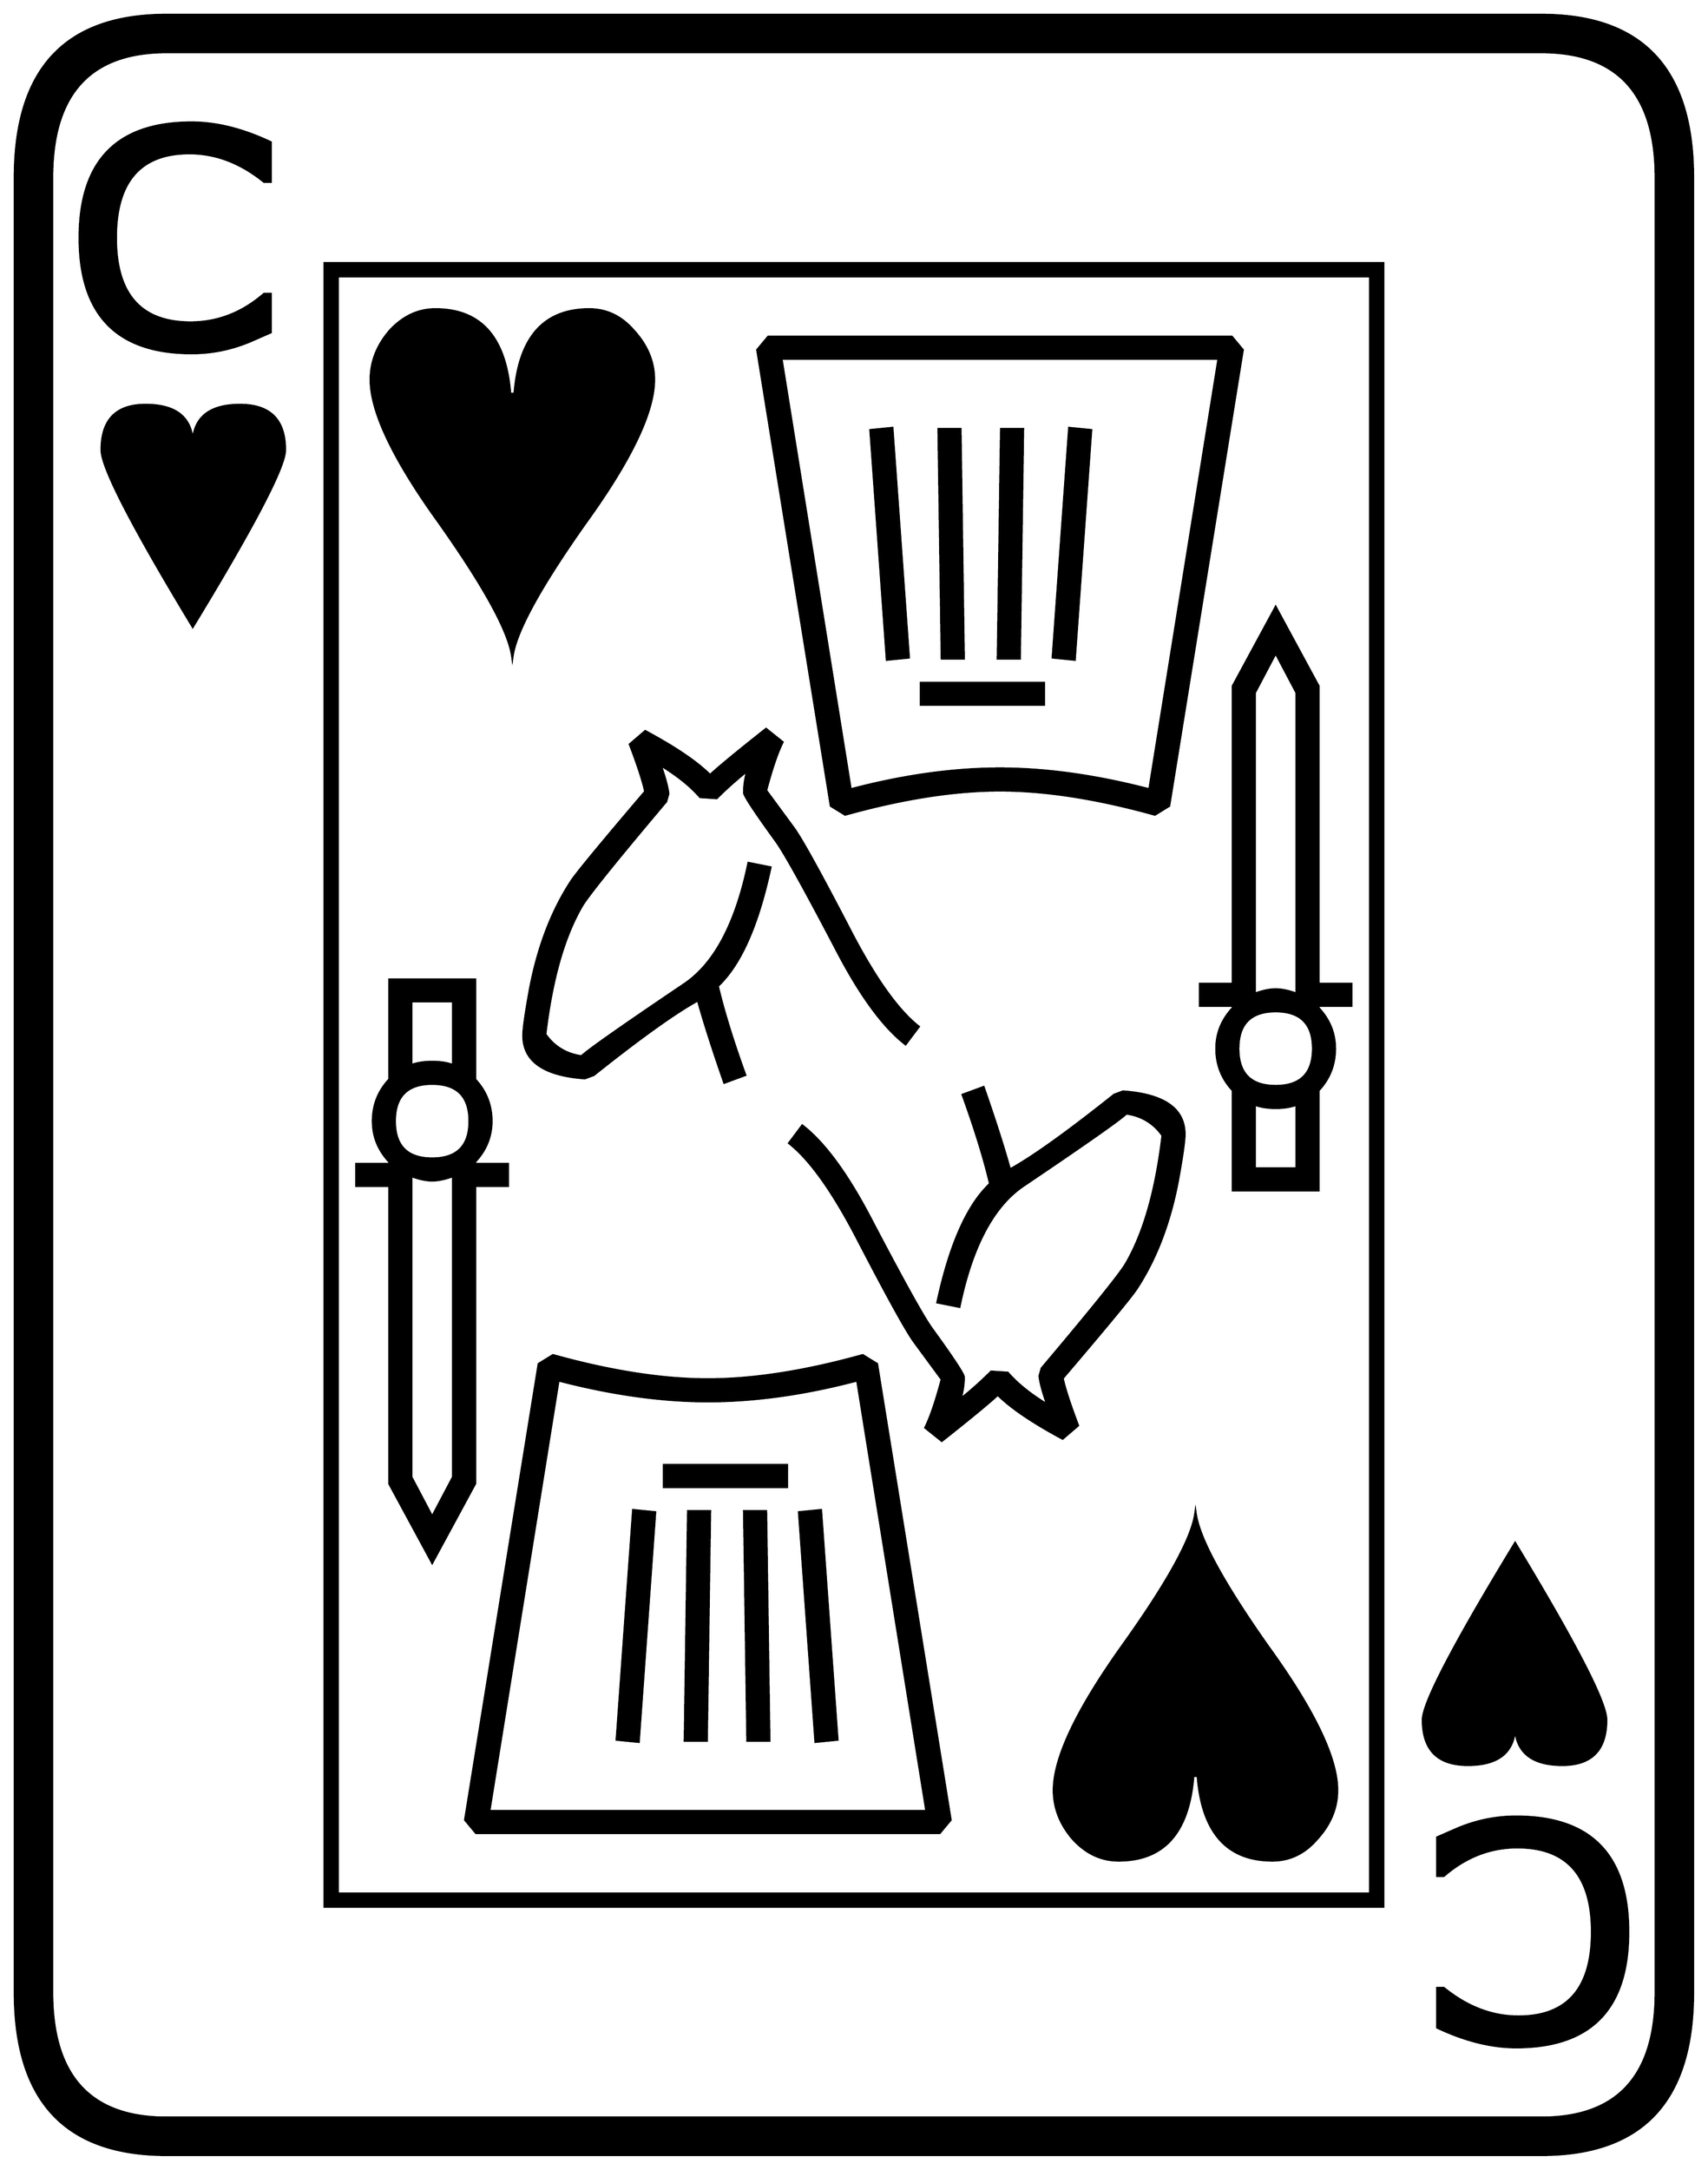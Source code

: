 


\begin{tikzpicture}[y=0.80pt, x=0.80pt, yscale=-1.0, xscale=1.0, inner sep=0pt, outer sep=0pt]
\begin{scope}[shift={(100.0,1706.0)},nonzero rule]
  \path[draw=.,fill=.,line width=1.600pt] (1578.0,244.0) .. controls
    (1578.0,342.667) and (1532.0,392.0) .. (1440.0,392.0) --
    (188.0,392.0) .. controls (96.0,392.0) and (50.0,342.667) ..
    (50.0,244.0) -- (50.0,-1408.0) .. controls (50.0,-1506.667)
    and (96.0,-1556.0) .. (188.0,-1556.0) -- (1440.0,-1556.0) ..
    controls (1532.0,-1556.0) and (1578.0,-1506.667) ..
    (1578.0,-1408.0) -- (1578.0,244.0) -- cycle(1544.0,244.0) --
    (1544.0,-1408.0) .. controls (1544.0,-1484.0) and
    (1509.333,-1522.0) .. (1440.0,-1522.0) -- (188.0,-1522.0) ..
    controls (118.667,-1522.0) and (84.0,-1484.0) ..
    (84.0,-1408.0) -- (84.0,244.0) .. controls (84.0,320.0) and
    (118.667,358.0) .. (188.0,358.0) -- (1440.0,358.0) .. controls
    (1509.333,358.0) and (1544.0,320.0) .. (1544.0,244.0) --
    cycle(283.0,-1267.0) -- (267.0,-1260.0) .. controls
    (249.0,-1252.0) and (230.333,-1248.0) .. (211.0,-1248.0) ..
    controls (143.0,-1248.0) and (109.0,-1283.0) ..
    (109.0,-1353.0) .. controls (109.0,-1423.0) and
    (143.0,-1458.0) .. (211.0,-1458.0) .. controls
    (233.667,-1458.0) and (257.667,-1452.0) .. (283.0,-1440.0) --
    (283.0,-1404.0) -- (277.0,-1404.0) .. controls
    (255.667,-1421.333) and (233.0,-1430.0) .. (209.0,-1430.0) ..
    controls (164.333,-1430.0) and (142.0,-1404.333) ..
    (142.0,-1353.0) .. controls (142.0,-1301.667) and
    (164.667,-1276.0) .. (210.0,-1276.0) .. controls
    (234.667,-1276.0) and (257.0,-1284.667) .. (277.0,-1302.0) --
    (283.0,-1302.0) -- (283.0,-1267.0) -- cycle(1499.0,-4.0) ..
    controls (1499.0,23.333) and (1485.667,37.0) .. (1459.0,37.0) ..
    controls (1430.333,37.0) and (1416.0,24.667) .. (1416.0,0.0) ..
    controls (1416.0,24.667) and (1401.667,37.0) .. (1373.0,37.0) ..
    controls (1345.667,37.0) and (1332.0,23.333) .. (1332.0,-4.0) ..
    controls (1332.0,-19.333) and (1360.0,-73.0) ..
    (1416.0,-165.0) .. controls (1471.333,-73.667) and
    (1499.0,-20.0) .. (1499.0,-4.0) -- cycle(1296.0,166.0) --
    (332.0,166.0) -- (332.0,-1330.0) -- (1296.0,-1330.0) --
    (1296.0,166.0) -- cycle(296.0,-1160.0) .. controls
    (296.0,-1144.667) and (268.0,-1091.0) .. (212.0,-999.0) ..
    controls (156.667,-1090.333) and (129.0,-1144.0) ..
    (129.0,-1160.0) .. controls (129.0,-1187.333) and
    (142.333,-1201.0) .. (169.0,-1201.0) .. controls
    (197.667,-1201.0) and (212.0,-1188.667) .. (212.0,-1164.0) ..
    controls (212.0,-1188.667) and (226.333,-1201.0) ..
    (255.0,-1201.0) .. controls (282.333,-1201.0) and
    (296.0,-1187.333) .. (296.0,-1160.0) -- cycle(1519.0,189.0) ..
    controls (1519.0,259.0) and (1485.0,294.0) .. (1417.0,294.0)
    .. controls (1394.333,294.0) and (1370.333,288.0) ..
    (1345.0,276.0) -- (1345.0,240.0) -- (1351.0,240.0) ..
    controls (1372.333,257.333) and (1395.0,266.0) .. (1419.0,266.0)
    .. controls (1463.667,266.0) and (1486.0,240.333) ..
    (1486.0,189.0) .. controls (1486.0,137.667) and (1463.333,112.0)
    .. (1418.0,112.0) .. controls (1393.333,112.0) and
    (1371.0,120.667) .. (1351.0,138.0) -- (1345.0,138.0) --
    (1345.0,103.0) -- (1361.0,96.0) .. controls (1379.0,88.0)
    and (1397.667,84.0) .. (1417.0,84.0) .. controls (1485.0,84.0)
    and (1519.0,119.0) .. (1519.0,189.0) -- cycle(1284.0,154.0)
    -- (1284.0,-1318.0) -- (344.0,-1318.0) -- (344.0,154.0) --
    (1284.0,154.0) -- cycle(1168.0,-1251.0) -- (1101.0,-836.0)
    -- (1088.0,-828.0) .. controls (1035.333,-842.667) and
    (988.333,-850.0) .. (947.0,-850.0) .. controls (905.667,-850.0)
    and (858.667,-842.667) .. (806.0,-828.0) -- (793.0,-836.0) --
    (726.0,-1251.0) -- (736.0,-1263.0) -- (1158.0,-1263.0) --
    (1168.0,-1251.0) -- cycle(1267.0,-654.0) -- (1237.0,-654.0)
    -- (1237.0,-652.0) .. controls (1247.0,-641.333) and
    (1252.0,-629.0) .. (1252.0,-615.0) .. controls
    (1252.0,-600.333) and (1247.0,-587.667) .. (1237.0,-577.0) --
    (1237.0,-486.0) -- (1159.0,-486.0) -- (1159.0,-577.0) ..
    controls (1149.0,-587.667) and (1144.0,-600.333) ..
    (1144.0,-615.0) .. controls (1144.0,-629.0) and
    (1149.0,-641.333) .. (1159.0,-652.0) -- (1159.0,-654.0) --
    (1129.0,-654.0) -- (1129.0,-674.0) -- (1159.0,-674.0) --
    (1159.0,-945.0) -- (1198.0,-1017.0) -- (1237.0,-945.0) --
    (1237.0,-674.0) -- (1267.0,-674.0) -- (1267.0,-654.0) --
    cycle(632.0,-1224.0) .. controls (632.0,-1194.667) and
    (611.333,-1151.333) .. (570.0,-1094.0) .. controls
    (528.0,-1034.667) and (505.667,-993.667) .. (503.0,-971.0) ..
    controls (500.333,-993.667) and (478.0,-1034.667) ..
    (436.0,-1094.0) .. controls (394.667,-1151.333) and
    (374.0,-1194.667) .. (374.0,-1224.0) .. controls
    (374.0,-1240.0) and (379.667,-1254.667) .. (391.0,-1268.0) ..
    controls (403.0,-1281.333) and (417.0,-1288.0) ..
    (433.0,-1288.0) .. controls (474.333,-1288.0) and
    (497.0,-1262.333) .. (501.0,-1211.0) -- (505.0,-1211.0) ..
    controls (509.0,-1262.333) and (531.667,-1288.0) ..
    (573.0,-1288.0) .. controls (589.0,-1288.0) and
    (602.667,-1281.333) .. (614.0,-1268.0) .. controls
    (626.0,-1254.667) and (632.0,-1240.0) .. (632.0,-1224.0) --
    cycle(873.0,-635.0) -- (861.0,-619.0) .. controls
    (840.333,-635.0) and (819.0,-664.333) .. (797.0,-707.0) ..
    controls (768.333,-761.667) and (750.333,-794.0) .. (743.0,-804.0)
    .. controls (723.667,-830.667) and (714.0,-845.333) ..
    (714.0,-848.0) .. controls (714.0,-854.667) and (715.0,-861.333)
    .. (717.0,-868.0) .. controls (707.0,-860.0) and
    (697.667,-851.667) .. (689.0,-843.0) -- (674.0,-844.0) ..
    controls (665.333,-854.0) and (653.333,-863.667) .. (638.0,-873.0)
    .. controls (642.0,-861.667) and (644.333,-853.0) ..
    (645.0,-847.0) -- (643.0,-840.0) .. controls (599.667,-788.667)
    and (574.333,-757.333) .. (567.0,-746.0) .. controls
    (550.333,-718.0) and (539.0,-678.667) .. (533.0,-628.0) ..
    controls (541.0,-616.667) and (552.0,-610.0) .. (566.0,-608.0)
    .. controls (571.333,-613.333) and (602.667,-635.333) ..
    (660.0,-674.0) .. controls (687.333,-692.667) and (706.667,-729.333)
    .. (718.0,-784.0) -- (738.0,-780.0) .. controls
    (726.667,-727.333) and (710.667,-691.333) .. (690.0,-672.0) ..
    controls (695.333,-649.333) and (703.667,-622.333) .. (715.0,-591.0)
    -- (696.0,-584.0) .. controls (685.333,-614.667) and
    (677.333,-639.667) .. (672.0,-659.0) .. controls (651.333,-647.667)
    and (619.667,-625.0) .. (577.0,-591.0) -- (569.0,-588.0) ..
    controls (531.667,-590.667) and (513.0,-603.667) .. (513.0,-627.0)
    .. controls (513.0,-633.0) and (515.0,-647.0) ..
    (519.0,-669.0) .. controls (526.333,-707.667) and (539.0,-740.667)
    .. (557.0,-768.0) .. controls (563.0,-776.667) and
    (585.333,-803.667) .. (624.0,-849.0) .. controls (622.0,-858.333)
    and (617.333,-872.667) .. (610.0,-892.0) -- (624.0,-904.0) ..
    controls (651.333,-889.333) and (671.0,-876.0) .. (683.0,-864.0)
    .. controls (691.667,-872.0) and (708.667,-886.0) ..
    (734.0,-906.0) -- (749.0,-894.0) .. controls (744.333,-884.667)
    and (739.333,-870.0) .. (734.0,-850.0) .. controls
    (734.0,-850.0) and (742.333,-838.667) .. (759.0,-816.0) ..
    controls (766.333,-806.0) and (784.0,-774.0) .. (812.0,-720.0)
    .. controls (834.0,-678.0) and (854.333,-649.667) ..
    (873.0,-635.0) -- cycle(1115.0,-537.0) .. controls
    (1115.0,-531.0) and (1113.0,-517.0) .. (1109.0,-495.0) ..
    controls (1101.667,-456.333) and (1089.0,-423.333) ..
    (1071.0,-396.0) .. controls (1065.0,-387.333) and
    (1042.667,-360.333) .. (1004.0,-315.0) .. controls
    (1006.0,-305.667) and (1010.667,-291.333) .. (1018.0,-272.0) --
    (1004.0,-260.0) .. controls (976.667,-274.667) and
    (957.0,-288.0) .. (945.0,-300.0) .. controls (936.333,-292.0)
    and (919.333,-278.0) .. (894.0,-258.0) -- (879.0,-270.0) ..
    controls (883.667,-279.333) and (888.667,-294.0) .. (894.0,-314.0)
    .. controls (894.0,-314.0) and (885.667,-325.333) ..
    (869.0,-348.0) .. controls (861.667,-358.0) and (844.0,-390.0)
    .. (816.0,-444.0) .. controls (794.0,-486.0) and
    (773.667,-514.333) .. (755.0,-529.0) -- (767.0,-545.0) ..
    controls (787.667,-529.0) and (809.0,-499.667) .. (831.0,-457.0)
    .. controls (859.667,-402.333) and (877.667,-370.0) ..
    (885.0,-360.0) .. controls (904.333,-333.333) and (914.0,-318.667)
    .. (914.0,-316.0) .. controls (914.0,-309.333) and
    (913.0,-302.667) .. (911.0,-296.0) .. controls (921.0,-304.0)
    and (930.333,-312.333) .. (939.0,-321.0) -- (954.0,-320.0) ..
    controls (962.667,-310.0) and (974.667,-300.333) .. (990.0,-291.0)
    .. controls (986.0,-302.333) and (983.667,-311.0) ..
    (983.0,-317.0) -- (985.0,-324.0) .. controls (1028.333,-375.333)
    and (1053.667,-406.667) .. (1061.0,-418.0) .. controls
    (1077.667,-446.0) and (1089.0,-485.333) .. (1095.0,-536.0) ..
    controls (1087.0,-547.333) and (1076.0,-554.0) ..
    (1062.0,-556.0) .. controls (1056.667,-550.667) and
    (1025.333,-528.667) .. (968.0,-490.0) .. controls (940.667,-471.333)
    and (921.333,-434.667) .. (910.0,-380.0) -- (890.0,-384.0) ..
    controls (901.333,-436.667) and (917.333,-472.667) .. (938.0,-492.0)
    .. controls (932.667,-514.667) and (924.333,-541.667) ..
    (913.0,-573.0) -- (932.0,-580.0) .. controls (942.667,-549.333)
    and (950.667,-524.333) .. (956.0,-505.0) .. controls
    (976.667,-516.333) and (1008.333,-539.0) .. (1051.0,-573.0) --
    (1059.0,-576.0) .. controls (1096.333,-573.333) and
    (1115.0,-560.333) .. (1115.0,-537.0) -- cycle(1254.0,60.0) ..
    controls (1254.0,76.0) and (1248.0,90.667) .. (1236.0,104.0)
    .. controls (1224.667,117.333) and (1211.0,124.0) ..
    (1195.0,124.0) .. controls (1153.667,124.0) and (1131.0,98.333)
    .. (1127.0,47.0) -- (1123.0,47.0) .. controls (1119.0,98.333)
    and (1096.333,124.0) .. (1055.0,124.0) .. controls
    (1039.0,124.0) and (1025.0,117.333) .. (1013.0,104.0) ..
    controls (1001.667,90.667) and (996.0,76.0) .. (996.0,60.0) ..
    controls (996.0,30.667) and (1016.667,-13.0) .. (1058.0,-71.0)
    .. controls (1100.0,-129.667) and (1122.333,-170.333) ..
    (1125.0,-193.0) .. controls (1127.667,-170.333) and
    (1149.667,-129.667) .. (1191.0,-71.0) .. controls (1233.0,-13.0)
    and (1254.0,30.667) .. (1254.0,60.0) -- cycle(499.0,-490.0) --
    (469.0,-490.0) -- (469.0,-219.0) -- (430.0,-147.0) --
    (391.0,-219.0) -- (391.0,-490.0) -- (361.0,-490.0) --
    (361.0,-510.0) -- (391.0,-510.0) -- (391.0,-512.0) ..
    controls (381.0,-522.667) and (376.0,-535.0) .. (376.0,-549.0)
    .. controls (376.0,-563.667) and (381.0,-576.333) ..
    (391.0,-587.0) -- (391.0,-678.0) -- (469.0,-678.0) --
    (469.0,-587.0) .. controls (479.0,-576.333) and (484.0,-563.667)
    .. (484.0,-549.0) .. controls (484.0,-535.0) and
    (479.0,-522.667) .. (469.0,-512.0) -- (469.0,-510.0) --
    (499.0,-510.0) -- (499.0,-490.0) -- cycle(902.0,87.0) --
    (892.0,99.0) -- (470.0,99.0) -- (460.0,87.0) --
    (527.0,-328.0) -- (540.0,-336.0) .. controls (592.667,-321.333)
    and (639.667,-314.0) .. (681.0,-314.0) .. controls
    (722.333,-314.0) and (769.333,-321.333) .. (822.0,-336.0) --
    (835.0,-328.0) -- (902.0,87.0) -- cycle(1217.0,-665.0) --
    (1217.0,-939.0) -- (1198.0,-975.0) -- (1179.0,-939.0) --
    (1179.0,-665.0) .. controls (1186.333,-667.667) and
    (1192.667,-669.0) .. (1198.0,-669.0) .. controls
    (1203.333,-669.0) and (1209.667,-667.667) .. (1217.0,-665.0) --
    cycle(1146.0,-1243.0) -- (748.0,-1243.0) -- (811.0,-851.0)
    .. controls (859.0,-863.667) and (904.333,-870.0) ..
    (947.0,-870.0) .. controls (989.0,-870.0) and
    (1034.333,-863.667) .. (1083.0,-851.0) -- (1146.0,-1243.0) --
    cycle(1232.0,-615.0) .. controls (1232.0,-637.667) and
    (1220.667,-649.0) .. (1198.0,-649.0) .. controls
    (1175.333,-649.0) and (1164.0,-637.667) .. (1164.0,-615.0) ..
    controls (1164.0,-592.333) and (1175.333,-581.0) ..
    (1198.0,-581.0) .. controls (1220.667,-581.0) and
    (1232.0,-592.333) .. (1232.0,-615.0) -- cycle(1217.0,-506.0)
    -- (1217.0,-564.0) .. controls (1211.667,-562.0) and
    (1205.333,-561.0) .. (1198.0,-561.0) .. controls
    (1190.667,-561.0) and (1184.333,-562.0) .. (1179.0,-564.0) --
    (1179.0,-506.0) -- (1217.0,-506.0) -- cycle(449.0,-600.0) --
    (449.0,-658.0) -- (411.0,-658.0) -- (411.0,-600.0) ..
    controls (416.333,-602.0) and (422.667,-603.0) .. (430.0,-603.0)
    .. controls (437.333,-603.0) and (443.667,-602.0) ..
    (449.0,-600.0) -- cycle(464.0,-549.0) .. controls
    (464.0,-571.667) and (452.667,-583.0) .. (430.0,-583.0) ..
    controls (407.333,-583.0) and (396.0,-571.667) .. (396.0,-549.0)
    .. controls (396.0,-526.333) and (407.333,-515.0) ..
    (430.0,-515.0) .. controls (452.667,-515.0) and (464.0,-526.333)
    .. (464.0,-549.0) -- cycle(880.0,79.0) -- (817.0,-313.0) ..
    controls (769.0,-300.333) and (723.667,-294.0) .. (681.0,-294.0)
    .. controls (639.0,-294.0) and (593.667,-300.333) ..
    (545.0,-313.0) -- (482.0,79.0) -- (880.0,79.0) --
    cycle(449.0,-225.0) -- (449.0,-499.0) .. controls
    (441.667,-496.333) and (435.333,-495.0) .. (430.0,-495.0) ..
    controls (424.667,-495.0) and (418.333,-496.333) .. (411.0,-499.0)
    -- (411.0,-225.0) -- (430.0,-189.0) -- (449.0,-225.0) --
    cycle(1030.0,-1178.0) -- (1015.0,-969.0) -- (995.0,-971.0)
    -- (1010.0,-1180.0) -- (1030.0,-1178.0) --
    cycle(968.0,-1179.0) -- (965.0,-970.0) -- (945.0,-970.0) --
    (948.0,-1179.0) -- (968.0,-1179.0) -- cycle(914.0,-970.0) --
    (894.0,-970.0) -- (891.0,-1179.0) -- (911.0,-1179.0) --
    (914.0,-970.0) -- cycle(864.0,-971.0) -- (844.0,-969.0) --
    (829.0,-1178.0) -- (849.0,-1180.0) -- (864.0,-971.0) --
    cycle(987.0,-928.0) -- (875.0,-928.0) -- (875.0,-948.0) --
    (987.0,-948.0) -- (987.0,-928.0) -- cycle(753.0,-216.0) --
    (641.0,-216.0) -- (641.0,-236.0) -- (753.0,-236.0) --
    (753.0,-216.0) -- cycle(799.0,14.0) -- (779.0,16.0) --
    (764.0,-193.0) -- (784.0,-195.0) -- (799.0,14.0) --
    cycle(737.0,15.0) -- (717.0,15.0) -- (714.0,-194.0) --
    (734.0,-194.0) -- (737.0,15.0) -- cycle(683.0,-194.0) --
    (680.0,15.0) -- (660.0,15.0) -- (663.0,-194.0) --
    (683.0,-194.0) -- cycle(633.0,-193.0) -- (618.0,16.0) --
    (598.0,14.0) -- (613.0,-195.0) -- (633.0,-193.0) -- cycle;
\end{scope}

\end{tikzpicture}

